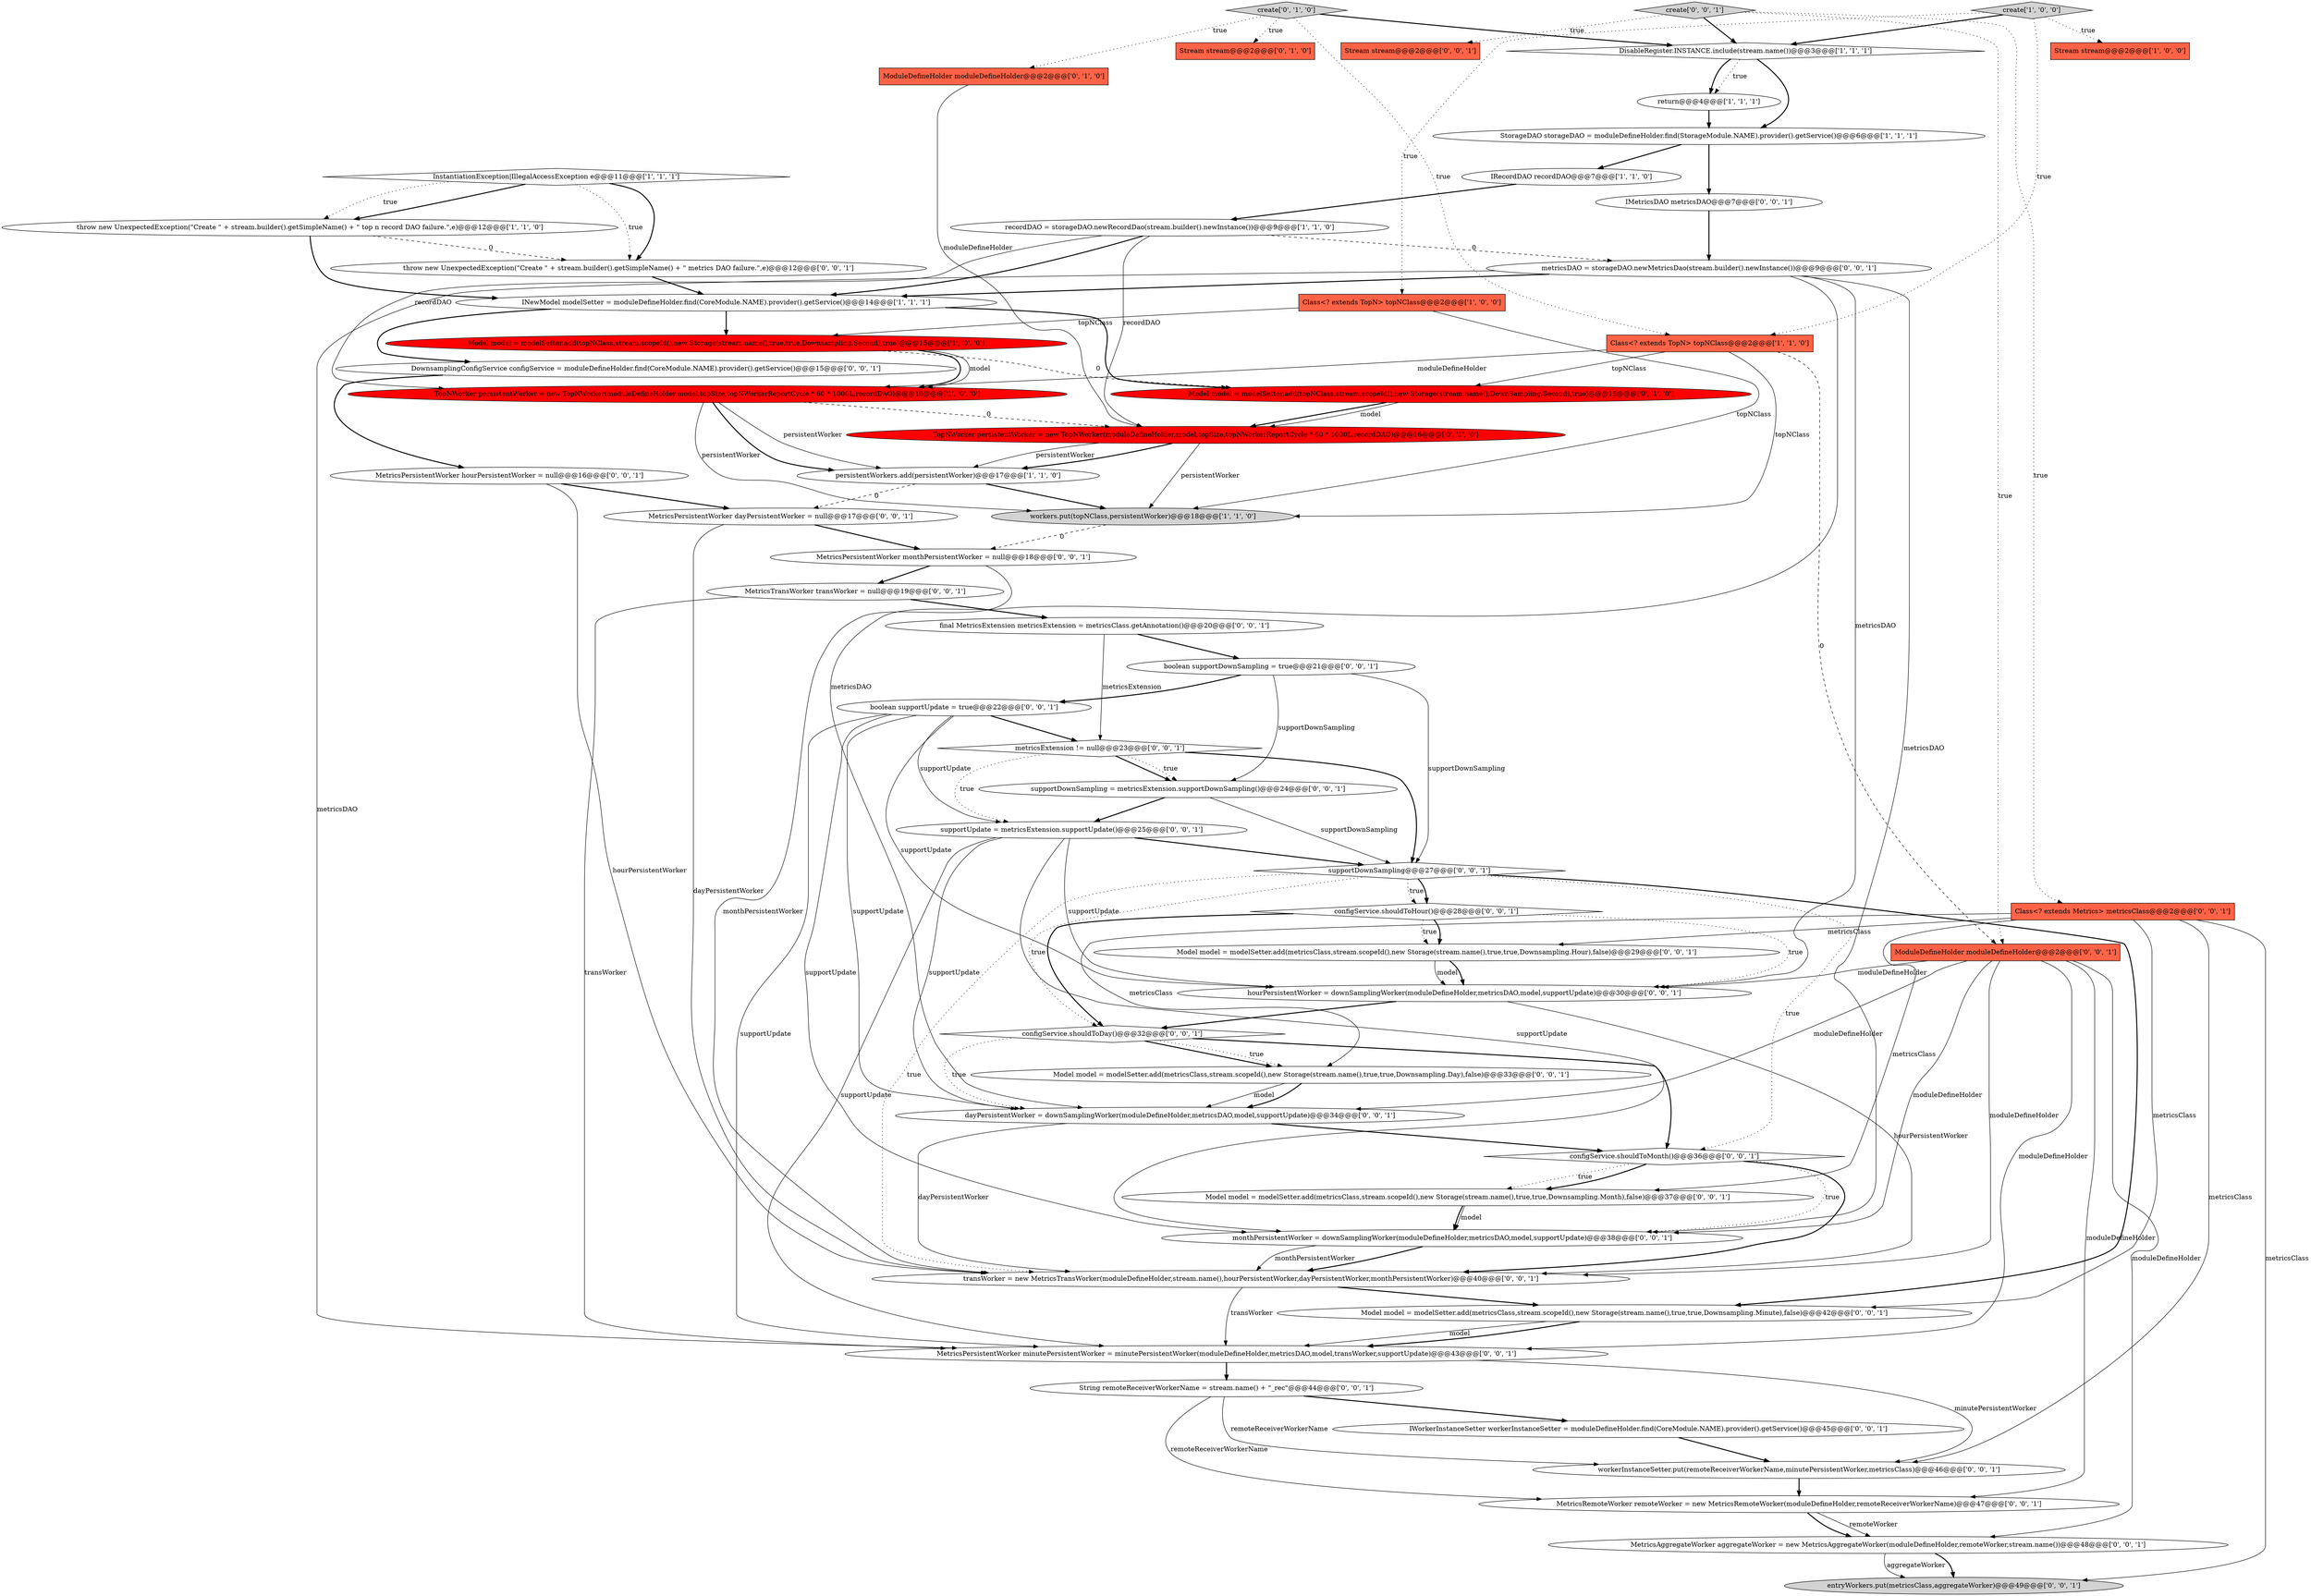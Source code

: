 digraph {
12 [style = filled, label = "Class<? extends TopN> topNClass@@@2@@@['1', '1', '0']", fillcolor = tomato, shape = box image = "AAA0AAABBB1BBB"];
26 [style = filled, label = "workerInstanceSetter.put(remoteReceiverWorkerName,minutePersistentWorker,metricsClass)@@@46@@@['0', '0', '1']", fillcolor = white, shape = ellipse image = "AAA0AAABBB3BBB"];
21 [style = filled, label = "IWorkerInstanceSetter workerInstanceSetter = moduleDefineHolder.find(CoreModule.NAME).provider().getService()@@@45@@@['0', '0', '1']", fillcolor = white, shape = ellipse image = "AAA0AAABBB3BBB"];
51 [style = filled, label = "MetricsAggregateWorker aggregateWorker = new MetricsAggregateWorker(moduleDefineHolder,remoteWorker,stream.name())@@@48@@@['0', '0', '1']", fillcolor = white, shape = ellipse image = "AAA0AAABBB3BBB"];
11 [style = filled, label = "Model model = modelSetter.add(topNClass,stream.scopeId(),new Storage(stream.name(),true,true,Downsampling.Second),true)@@@15@@@['1', '0', '0']", fillcolor = red, shape = ellipse image = "AAA1AAABBB1BBB"];
18 [style = filled, label = "Model model = modelSetter.add(topNClass,stream.scopeId(),new Storage(stream.name(),DownSampling.Second),true)@@@15@@@['0', '1', '0']", fillcolor = red, shape = ellipse image = "AAA1AAABBB2BBB"];
39 [style = filled, label = "boolean supportDownSampling = true@@@21@@@['0', '0', '1']", fillcolor = white, shape = ellipse image = "AAA0AAABBB3BBB"];
31 [style = filled, label = "Model model = modelSetter.add(metricsClass,stream.scopeId(),new Storage(stream.name(),true,true,Downsampling.Month),false)@@@37@@@['0', '0', '1']", fillcolor = white, shape = ellipse image = "AAA0AAABBB3BBB"];
49 [style = filled, label = "DownsamplingConfigService configService = moduleDefineHolder.find(CoreModule.NAME).provider().getService()@@@15@@@['0', '0', '1']", fillcolor = white, shape = ellipse image = "AAA0AAABBB3BBB"];
34 [style = filled, label = "String remoteReceiverWorkerName = stream.name() + \"_rec\"@@@44@@@['0', '0', '1']", fillcolor = white, shape = ellipse image = "AAA0AAABBB3BBB"];
33 [style = filled, label = "configService.shouldToMonth()@@@36@@@['0', '0', '1']", fillcolor = white, shape = diamond image = "AAA0AAABBB3BBB"];
27 [style = filled, label = "entryWorkers.put(metricsClass,aggregateWorker)@@@49@@@['0', '0', '1']", fillcolor = lightgray, shape = ellipse image = "AAA0AAABBB3BBB"];
7 [style = filled, label = "Class<? extends TopN> topNClass@@@2@@@['1', '0', '0']", fillcolor = tomato, shape = box image = "AAA0AAABBB1BBB"];
10 [style = filled, label = "workers.put(topNClass,persistentWorker)@@@18@@@['1', '1', '0']", fillcolor = lightgray, shape = ellipse image = "AAA0AAABBB1BBB"];
38 [style = filled, label = "configService.shouldToHour()@@@28@@@['0', '0', '1']", fillcolor = white, shape = diamond image = "AAA0AAABBB3BBB"];
52 [style = filled, label = "ModuleDefineHolder moduleDefineHolder@@@2@@@['0', '0', '1']", fillcolor = tomato, shape = box image = "AAA0AAABBB3BBB"];
14 [style = filled, label = "TopNWorker persistentWorker = new TopNWorker(moduleDefineHolder,model,topSize,topNWorkerReportCycle * 60 * 1000L,recordDAO)@@@16@@@['1', '0', '0']", fillcolor = red, shape = ellipse image = "AAA1AAABBB1BBB"];
47 [style = filled, label = "Model model = modelSetter.add(metricsClass,stream.scopeId(),new Storage(stream.name(),true,true,Downsampling.Minute),false)@@@42@@@['0', '0', '1']", fillcolor = white, shape = ellipse image = "AAA0AAABBB3BBB"];
54 [style = filled, label = "MetricsPersistentWorker hourPersistentWorker = null@@@16@@@['0', '0', '1']", fillcolor = white, shape = ellipse image = "AAA0AAABBB3BBB"];
28 [style = filled, label = "hourPersistentWorker = downSamplingWorker(moduleDefineHolder,metricsDAO,model,supportUpdate)@@@30@@@['0', '0', '1']", fillcolor = white, shape = ellipse image = "AAA0AAABBB3BBB"];
35 [style = filled, label = "MetricsRemoteWorker remoteWorker = new MetricsRemoteWorker(moduleDefineHolder,remoteReceiverWorkerName)@@@47@@@['0', '0', '1']", fillcolor = white, shape = ellipse image = "AAA0AAABBB3BBB"];
56 [style = filled, label = "create['0', '0', '1']", fillcolor = lightgray, shape = diamond image = "AAA0AAABBB3BBB"];
25 [style = filled, label = "supportUpdate = metricsExtension.supportUpdate()@@@25@@@['0', '0', '1']", fillcolor = white, shape = ellipse image = "AAA0AAABBB3BBB"];
36 [style = filled, label = "Model model = modelSetter.add(metricsClass,stream.scopeId(),new Storage(stream.name(),true,true,Downsampling.Day),false)@@@33@@@['0', '0', '1']", fillcolor = white, shape = ellipse image = "AAA0AAABBB3BBB"];
43 [style = filled, label = "dayPersistentWorker = downSamplingWorker(moduleDefineHolder,metricsDAO,model,supportUpdate)@@@34@@@['0', '0', '1']", fillcolor = white, shape = ellipse image = "AAA0AAABBB3BBB"];
23 [style = filled, label = "final MetricsExtension metricsExtension = metricsClass.getAnnotation()@@@20@@@['0', '0', '1']", fillcolor = white, shape = ellipse image = "AAA0AAABBB3BBB"];
9 [style = filled, label = "IRecordDAO recordDAO@@@7@@@['1', '1', '0']", fillcolor = white, shape = ellipse image = "AAA0AAABBB1BBB"];
41 [style = filled, label = "Stream stream@@@2@@@['0', '0', '1']", fillcolor = tomato, shape = box image = "AAA0AAABBB3BBB"];
45 [style = filled, label = "Class<? extends Metrics> metricsClass@@@2@@@['0', '0', '1']", fillcolor = tomato, shape = box image = "AAA0AAABBB3BBB"];
48 [style = filled, label = "MetricsPersistentWorker monthPersistentWorker = null@@@18@@@['0', '0', '1']", fillcolor = white, shape = ellipse image = "AAA0AAABBB3BBB"];
50 [style = filled, label = "MetricsPersistentWorker minutePersistentWorker = minutePersistentWorker(moduleDefineHolder,metricsDAO,model,transWorker,supportUpdate)@@@43@@@['0', '0', '1']", fillcolor = white, shape = ellipse image = "AAA0AAABBB3BBB"];
55 [style = filled, label = "transWorker = new MetricsTransWorker(moduleDefineHolder,stream.name(),hourPersistentWorker,dayPersistentWorker,monthPersistentWorker)@@@40@@@['0', '0', '1']", fillcolor = white, shape = ellipse image = "AAA0AAABBB3BBB"];
22 [style = filled, label = "metricsDAO = storageDAO.newMetricsDao(stream.builder().newInstance())@@@9@@@['0', '0', '1']", fillcolor = white, shape = ellipse image = "AAA0AAABBB3BBB"];
20 [style = filled, label = "create['0', '1', '0']", fillcolor = lightgray, shape = diamond image = "AAA0AAABBB2BBB"];
5 [style = filled, label = "Stream stream@@@2@@@['1', '0', '0']", fillcolor = tomato, shape = box image = "AAA0AAABBB1BBB"];
0 [style = filled, label = "return@@@4@@@['1', '1', '1']", fillcolor = white, shape = ellipse image = "AAA0AAABBB1BBB"];
57 [style = filled, label = "supportDownSampling@@@27@@@['0', '0', '1']", fillcolor = white, shape = diamond image = "AAA0AAABBB3BBB"];
53 [style = filled, label = "throw new UnexpectedException(\"Create \" + stream.builder().getSimpleName() + \" metrics DAO failure.\",e)@@@12@@@['0', '0', '1']", fillcolor = white, shape = ellipse image = "AAA0AAABBB3BBB"];
19 [style = filled, label = "Stream stream@@@2@@@['0', '1', '0']", fillcolor = tomato, shape = box image = "AAA0AAABBB2BBB"];
17 [style = filled, label = "ModuleDefineHolder moduleDefineHolder@@@2@@@['0', '1', '0']", fillcolor = tomato, shape = box image = "AAA0AAABBB2BBB"];
1 [style = filled, label = "INewModel modelSetter = moduleDefineHolder.find(CoreModule.NAME).provider().getService()@@@14@@@['1', '1', '1']", fillcolor = white, shape = ellipse image = "AAA0AAABBB1BBB"];
37 [style = filled, label = "MetricsPersistentWorker dayPersistentWorker = null@@@17@@@['0', '0', '1']", fillcolor = white, shape = ellipse image = "AAA0AAABBB3BBB"];
8 [style = filled, label = "recordDAO = storageDAO.newRecordDao(stream.builder().newInstance())@@@9@@@['1', '1', '0']", fillcolor = white, shape = ellipse image = "AAA0AAABBB1BBB"];
46 [style = filled, label = "configService.shouldToDay()@@@32@@@['0', '0', '1']", fillcolor = white, shape = diamond image = "AAA0AAABBB3BBB"];
2 [style = filled, label = "InstantiationException|IllegalAccessException e@@@11@@@['1', '1', '1']", fillcolor = white, shape = diamond image = "AAA0AAABBB1BBB"];
29 [style = filled, label = "boolean supportUpdate = true@@@22@@@['0', '0', '1']", fillcolor = white, shape = ellipse image = "AAA0AAABBB3BBB"];
32 [style = filled, label = "Model model = modelSetter.add(metricsClass,stream.scopeId(),new Storage(stream.name(),true,true,Downsampling.Hour),false)@@@29@@@['0', '0', '1']", fillcolor = white, shape = ellipse image = "AAA0AAABBB3BBB"];
30 [style = filled, label = "metricsExtension != null@@@23@@@['0', '0', '1']", fillcolor = white, shape = diamond image = "AAA0AAABBB3BBB"];
4 [style = filled, label = "persistentWorkers.add(persistentWorker)@@@17@@@['1', '1', '0']", fillcolor = white, shape = ellipse image = "AAA0AAABBB1BBB"];
3 [style = filled, label = "StorageDAO storageDAO = moduleDefineHolder.find(StorageModule.NAME).provider().getService()@@@6@@@['1', '1', '1']", fillcolor = white, shape = ellipse image = "AAA0AAABBB1BBB"];
44 [style = filled, label = "IMetricsDAO metricsDAO@@@7@@@['0', '0', '1']", fillcolor = white, shape = ellipse image = "AAA0AAABBB3BBB"];
40 [style = filled, label = "supportDownSampling = metricsExtension.supportDownSampling()@@@24@@@['0', '0', '1']", fillcolor = white, shape = ellipse image = "AAA0AAABBB3BBB"];
6 [style = filled, label = "DisableRegister.INSTANCE.include(stream.name())@@@3@@@['1', '1', '1']", fillcolor = white, shape = diamond image = "AAA0AAABBB1BBB"];
24 [style = filled, label = "monthPersistentWorker = downSamplingWorker(moduleDefineHolder,metricsDAO,model,supportUpdate)@@@38@@@['0', '0', '1']", fillcolor = white, shape = ellipse image = "AAA0AAABBB3BBB"];
42 [style = filled, label = "MetricsTransWorker transWorker = null@@@19@@@['0', '0', '1']", fillcolor = white, shape = ellipse image = "AAA0AAABBB3BBB"];
16 [style = filled, label = "TopNWorker persistentWorker = new TopNWorker(moduleDefineHolder,model,topSize,topNWorkerReportCycle * 60 * 1000L,recordDAO)@@@16@@@['0', '1', '0']", fillcolor = red, shape = ellipse image = "AAA1AAABBB2BBB"];
13 [style = filled, label = "throw new UnexpectedException(\"Create \" + stream.builder().getSimpleName() + \" top n record DAO failure.\",e)@@@12@@@['1', '1', '0']", fillcolor = white, shape = ellipse image = "AAA0AAABBB1BBB"];
15 [style = filled, label = "create['1', '0', '0']", fillcolor = lightgray, shape = diamond image = "AAA0AAABBB1BBB"];
6->3 [style = bold, label=""];
42->23 [style = bold, label=""];
34->26 [style = solid, label="remoteReceiverWorkerName"];
29->30 [style = bold, label=""];
29->43 [style = solid, label="supportUpdate"];
11->14 [style = bold, label=""];
55->47 [style = bold, label=""];
17->16 [style = solid, label="moduleDefineHolder"];
22->50 [style = solid, label="metricsDAO"];
40->57 [style = solid, label="supportDownSampling"];
40->25 [style = bold, label=""];
47->50 [style = solid, label="model"];
25->28 [style = solid, label="supportUpdate"];
15->7 [style = dotted, label="true"];
39->40 [style = solid, label="supportDownSampling"];
43->55 [style = solid, label="dayPersistentWorker"];
32->28 [style = solid, label="model"];
13->1 [style = bold, label=""];
57->38 [style = dotted, label="true"];
8->1 [style = bold, label=""];
45->27 [style = solid, label="metricsClass"];
2->53 [style = bold, label=""];
21->26 [style = bold, label=""];
36->43 [style = solid, label="model"];
45->31 [style = solid, label="metricsClass"];
37->48 [style = bold, label=""];
54->37 [style = bold, label=""];
26->35 [style = bold, label=""];
22->24 [style = solid, label="metricsDAO"];
57->38 [style = bold, label=""];
30->40 [style = bold, label=""];
42->50 [style = solid, label="transWorker"];
6->0 [style = dotted, label="true"];
22->28 [style = solid, label="metricsDAO"];
39->29 [style = bold, label=""];
25->57 [style = bold, label=""];
2->53 [style = dotted, label="true"];
0->3 [style = bold, label=""];
52->55 [style = solid, label="moduleDefineHolder"];
45->36 [style = solid, label="metricsClass"];
16->10 [style = solid, label="persistentWorker"];
24->55 [style = bold, label=""];
57->33 [style = dotted, label="true"];
12->10 [style = solid, label="topNClass"];
46->36 [style = bold, label=""];
48->55 [style = solid, label="monthPersistentWorker"];
1->49 [style = bold, label=""];
29->50 [style = solid, label="supportUpdate"];
45->26 [style = solid, label="metricsClass"];
9->8 [style = bold, label=""];
23->30 [style = solid, label="metricsExtension"];
1->11 [style = bold, label=""];
38->32 [style = bold, label=""];
12->14 [style = solid, label="moduleDefineHolder"];
56->52 [style = dotted, label="true"];
38->28 [style = dotted, label="true"];
52->24 [style = solid, label="moduleDefineHolder"];
11->18 [style = dashed, label="0"];
29->28 [style = solid, label="supportUpdate"];
46->33 [style = bold, label=""];
15->12 [style = dotted, label="true"];
43->33 [style = bold, label=""];
51->27 [style = bold, label=""];
38->46 [style = bold, label=""];
44->22 [style = bold, label=""];
8->16 [style = solid, label="recordDAO"];
14->16 [style = dashed, label="0"];
49->54 [style = bold, label=""];
35->51 [style = bold, label=""];
37->55 [style = solid, label="dayPersistentWorker"];
14->4 [style = bold, label=""];
25->43 [style = solid, label="supportUpdate"];
33->31 [style = dotted, label="true"];
36->43 [style = bold, label=""];
15->5 [style = dotted, label="true"];
4->10 [style = bold, label=""];
29->24 [style = solid, label="supportUpdate"];
25->50 [style = solid, label="supportUpdate"];
50->34 [style = bold, label=""];
56->6 [style = bold, label=""];
16->4 [style = solid, label="persistentWorker"];
52->50 [style = solid, label="moduleDefineHolder"];
20->17 [style = dotted, label="true"];
51->27 [style = solid, label="aggregateWorker"];
31->24 [style = bold, label=""];
33->55 [style = bold, label=""];
28->55 [style = solid, label="hourPersistentWorker"];
38->32 [style = dotted, label="true"];
39->57 [style = solid, label="supportDownSampling"];
47->50 [style = bold, label=""];
14->4 [style = solid, label="persistentWorker"];
3->9 [style = bold, label=""];
54->55 [style = solid, label="hourPersistentWorker"];
8->22 [style = dashed, label="0"];
3->44 [style = bold, label=""];
35->51 [style = solid, label="remoteWorker"];
30->25 [style = dotted, label="true"];
13->53 [style = dashed, label="0"];
52->35 [style = solid, label="moduleDefineHolder"];
23->39 [style = bold, label=""];
33->24 [style = dotted, label="true"];
12->18 [style = solid, label="topNClass"];
53->1 [style = bold, label=""];
20->19 [style = dotted, label="true"];
22->1 [style = bold, label=""];
16->4 [style = bold, label=""];
57->47 [style = bold, label=""];
56->45 [style = dotted, label="true"];
4->37 [style = dashed, label="0"];
45->47 [style = solid, label="metricsClass"];
34->21 [style = bold, label=""];
12->52 [style = dashed, label="0"];
45->32 [style = solid, label="metricsClass"];
18->16 [style = bold, label=""];
52->43 [style = solid, label="moduleDefineHolder"];
7->11 [style = solid, label="topNClass"];
8->14 [style = solid, label="recordDAO"];
46->36 [style = dotted, label="true"];
11->14 [style = solid, label="model"];
29->25 [style = solid, label="supportUpdate"];
30->57 [style = bold, label=""];
14->10 [style = solid, label="persistentWorker"];
57->46 [style = dotted, label="true"];
1->18 [style = bold, label=""];
15->6 [style = bold, label=""];
6->0 [style = bold, label=""];
55->50 [style = solid, label="transWorker"];
20->6 [style = bold, label=""];
48->42 [style = bold, label=""];
30->40 [style = dotted, label="true"];
52->28 [style = solid, label="moduleDefineHolder"];
24->55 [style = solid, label="monthPersistentWorker"];
25->24 [style = solid, label="supportUpdate"];
2->13 [style = bold, label=""];
57->55 [style = dotted, label="true"];
28->46 [style = bold, label=""];
18->16 [style = solid, label="model"];
34->35 [style = solid, label="remoteReceiverWorkerName"];
56->41 [style = dotted, label="true"];
7->10 [style = solid, label="topNClass"];
31->24 [style = solid, label="model"];
50->26 [style = solid, label="minutePersistentWorker"];
52->51 [style = solid, label="moduleDefineHolder"];
10->48 [style = dashed, label="0"];
22->43 [style = solid, label="metricsDAO"];
33->31 [style = bold, label=""];
20->12 [style = dotted, label="true"];
32->28 [style = bold, label=""];
2->13 [style = dotted, label="true"];
46->43 [style = dotted, label="true"];
}
